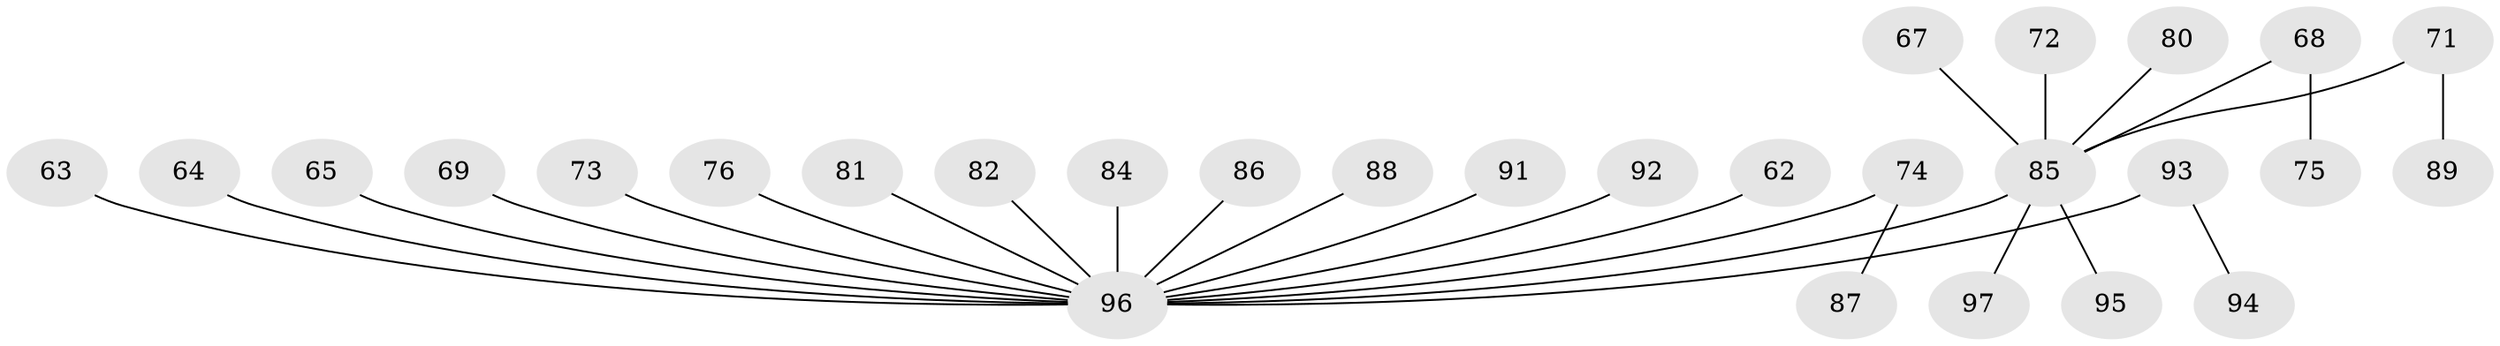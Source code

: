// original degree distribution, {6: 0.020618556701030927, 7: 0.010309278350515464, 3: 0.09278350515463918, 2: 0.29896907216494845, 4: 0.041237113402061855, 5: 0.05154639175257732, 1: 0.4845360824742268}
// Generated by graph-tools (version 1.1) at 2025/55/03/04/25 21:55:52]
// undirected, 29 vertices, 28 edges
graph export_dot {
graph [start="1"]
  node [color=gray90,style=filled];
  62;
  63;
  64;
  65;
  67 [super="+20+39"];
  68;
  69;
  71;
  72;
  73;
  74;
  75;
  76;
  80;
  81;
  82;
  84;
  85 [super="+41+51+34+23+42+52+57+61"];
  86 [super="+27+54"];
  87;
  88 [super="+37"];
  89;
  91;
  92;
  93 [super="+46"];
  94;
  95;
  96 [super="+35+40+48+43+44+47+90+49+50+66+83+77+55+78+56+58+79+59+60"];
  97;
  62 -- 96;
  63 -- 96;
  64 -- 96;
  65 -- 96;
  67 -- 85;
  68 -- 75;
  68 -- 85;
  69 -- 96;
  71 -- 89;
  71 -- 85;
  72 -- 85;
  73 -- 96;
  74 -- 87;
  74 -- 96;
  76 -- 96;
  80 -- 85;
  81 -- 96;
  82 -- 96;
  84 -- 96;
  85 -- 95;
  85 -- 97;
  85 -- 96;
  86 -- 96;
  88 -- 96;
  91 -- 96;
  92 -- 96;
  93 -- 94;
  93 -- 96;
}
